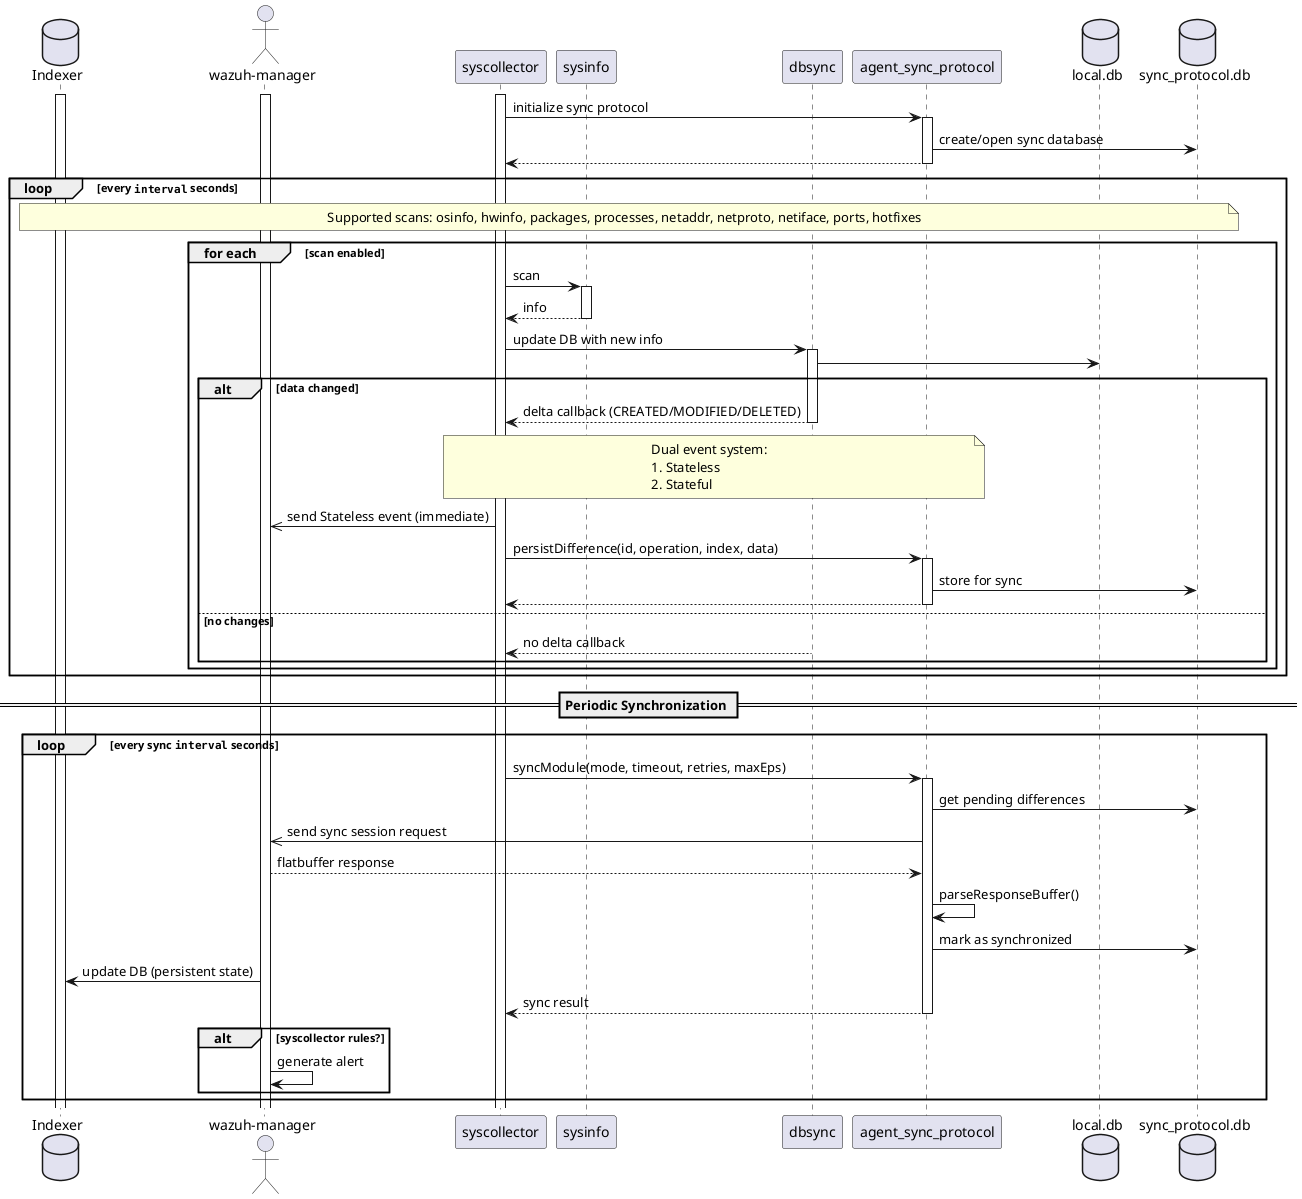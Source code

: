 ' Copyright (C) 2015, Wazuh Inc.
' Created by Wazuh, Inc. <info@wazuh.com>.
' This program is free software; you can redistribute it and/or modify it under the terms of GPLv2

@startuml syscollector

database "Indexer" as indexer
actor "wazuh-manager" as manager
participant syscollector as sysco
participant sysinfo as info
participant dbsync
participant "agent_sync_protocol" as sync_protocol
database local.db as ldb
database "sync_protocol.db" as sync_db

activate sysco
activate manager
activate indexer


sysco -> sync_protocol ++: initialize sync protocol
sync_protocol -> sync_db: create/open sync database
sync_protocol --> sysco --

loop every ""interval"" seconds
    note across: Supported scans: osinfo, hwinfo, packages, processes, netaddr, netproto, netiface, ports, hotfixes
    group for each [scan enabled]
        sysco -> info ++: scan
        sysco <-- info --: info
        sysco -> dbsync++ : update DB with new info
        dbsync -> ldb
        alt data changed
            dbsync --> sysco --: delta callback (CREATED/MODIFIED/DELETED)
            note over sysco, sync_protocol
                Dual event system:
                1. Stateless
                2. Stateful
            end note
            sysco ->> manager : send Stateless event (immediate)
            sysco -> sync_protocol ++: persistDifference(id, operation, index, data)
            sync_protocol -> sync_db: store for sync
            sync_protocol --> sysco --
        else no changes
            dbsync --> sysco --: no delta callback
        end
    end
end

== Periodic Synchronization ==
loop every sync ""interval"" seconds
    sysco -> sync_protocol ++: syncModule(mode, timeout, retries, maxEps)
    sync_protocol -> sync_db: get pending differences
    sync_protocol ->> manager: send sync session request
    manager --> sync_protocol: flatbuffer response
    sync_protocol -> sync_protocol: parseResponseBuffer()
    sync_protocol -> sync_db: mark as synchronized
    manager -> indexer: update DB (persistent state)
    sync_protocol --> sysco --: sync result
    alt syscollector rules?
        manager -> manager: generate alert
    end
end

@enduml
